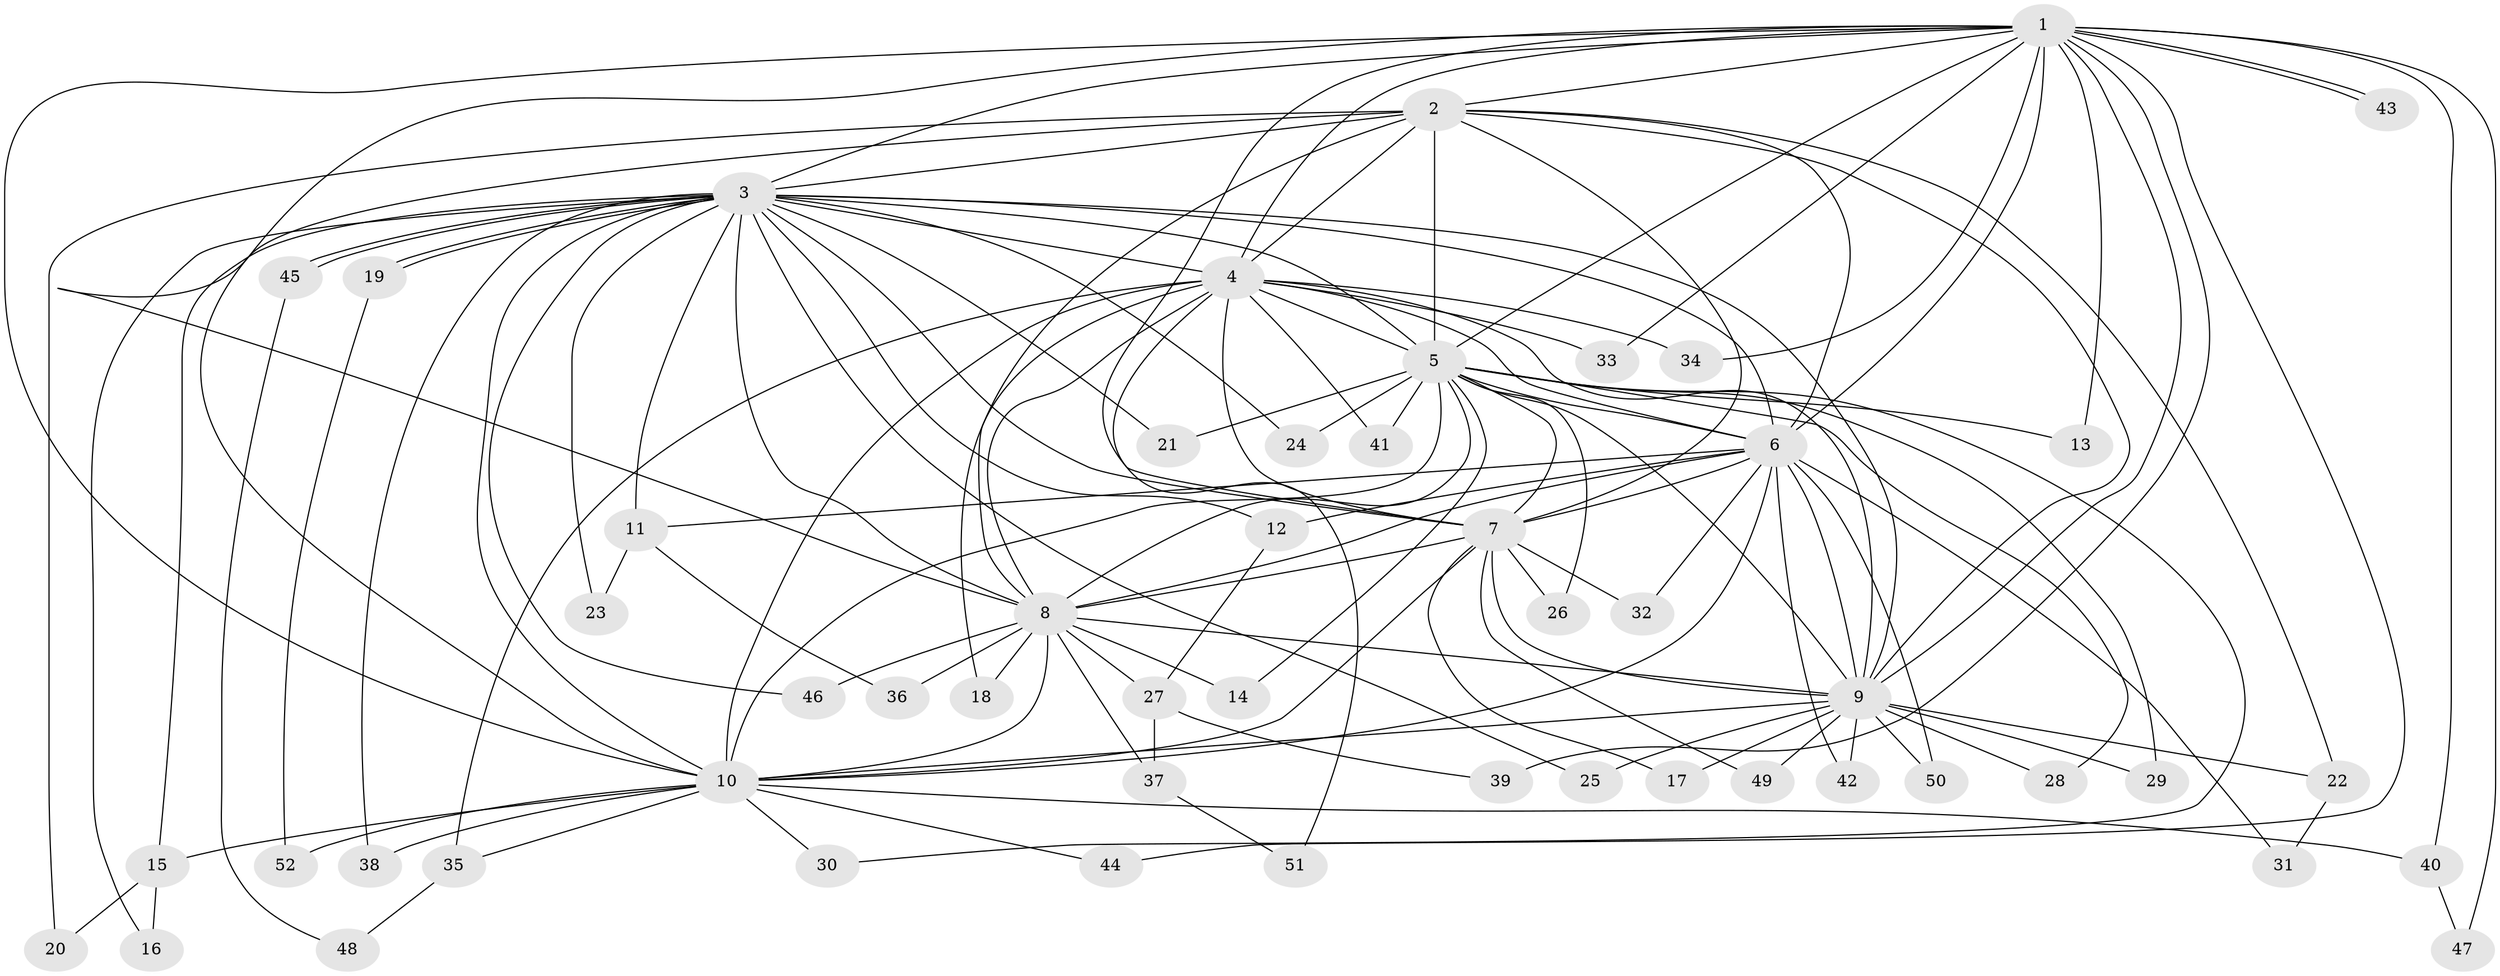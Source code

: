 // Generated by graph-tools (version 1.1) at 2025/11/02/27/25 16:11:05]
// undirected, 52 vertices, 129 edges
graph export_dot {
graph [start="1"]
  node [color=gray90,style=filled];
  1;
  2;
  3;
  4;
  5;
  6;
  7;
  8;
  9;
  10;
  11;
  12;
  13;
  14;
  15;
  16;
  17;
  18;
  19;
  20;
  21;
  22;
  23;
  24;
  25;
  26;
  27;
  28;
  29;
  30;
  31;
  32;
  33;
  34;
  35;
  36;
  37;
  38;
  39;
  40;
  41;
  42;
  43;
  44;
  45;
  46;
  47;
  48;
  49;
  50;
  51;
  52;
  1 -- 2;
  1 -- 3;
  1 -- 4;
  1 -- 5;
  1 -- 6;
  1 -- 7;
  1 -- 8;
  1 -- 9;
  1 -- 10;
  1 -- 13;
  1 -- 33;
  1 -- 34;
  1 -- 39;
  1 -- 40;
  1 -- 43;
  1 -- 43;
  1 -- 44;
  1 -- 47;
  2 -- 3;
  2 -- 4;
  2 -- 5;
  2 -- 6;
  2 -- 7;
  2 -- 8;
  2 -- 9;
  2 -- 10;
  2 -- 20;
  2 -- 22;
  3 -- 4;
  3 -- 5;
  3 -- 6;
  3 -- 7;
  3 -- 8;
  3 -- 9;
  3 -- 10;
  3 -- 11;
  3 -- 12;
  3 -- 15;
  3 -- 16;
  3 -- 19;
  3 -- 19;
  3 -- 21;
  3 -- 23;
  3 -- 24;
  3 -- 25;
  3 -- 38;
  3 -- 45;
  3 -- 45;
  3 -- 46;
  4 -- 5;
  4 -- 6;
  4 -- 7;
  4 -- 8;
  4 -- 9;
  4 -- 10;
  4 -- 18;
  4 -- 33;
  4 -- 34;
  4 -- 35;
  4 -- 41;
  4 -- 51;
  5 -- 6;
  5 -- 7;
  5 -- 8;
  5 -- 9;
  5 -- 10;
  5 -- 13;
  5 -- 14;
  5 -- 21;
  5 -- 24;
  5 -- 26;
  5 -- 28;
  5 -- 29;
  5 -- 30;
  5 -- 41;
  6 -- 7;
  6 -- 8;
  6 -- 9;
  6 -- 10;
  6 -- 11;
  6 -- 12;
  6 -- 31;
  6 -- 32;
  6 -- 42;
  6 -- 50;
  7 -- 8;
  7 -- 9;
  7 -- 10;
  7 -- 17;
  7 -- 26;
  7 -- 32;
  7 -- 49;
  8 -- 9;
  8 -- 10;
  8 -- 14;
  8 -- 18;
  8 -- 27;
  8 -- 36;
  8 -- 37;
  8 -- 46;
  9 -- 10;
  9 -- 17;
  9 -- 22;
  9 -- 25;
  9 -- 28;
  9 -- 29;
  9 -- 42;
  9 -- 49;
  9 -- 50;
  10 -- 15;
  10 -- 30;
  10 -- 35;
  10 -- 38;
  10 -- 40;
  10 -- 44;
  10 -- 52;
  11 -- 23;
  11 -- 36;
  12 -- 27;
  15 -- 16;
  15 -- 20;
  19 -- 52;
  22 -- 31;
  27 -- 37;
  27 -- 39;
  35 -- 48;
  37 -- 51;
  40 -- 47;
  45 -- 48;
}
